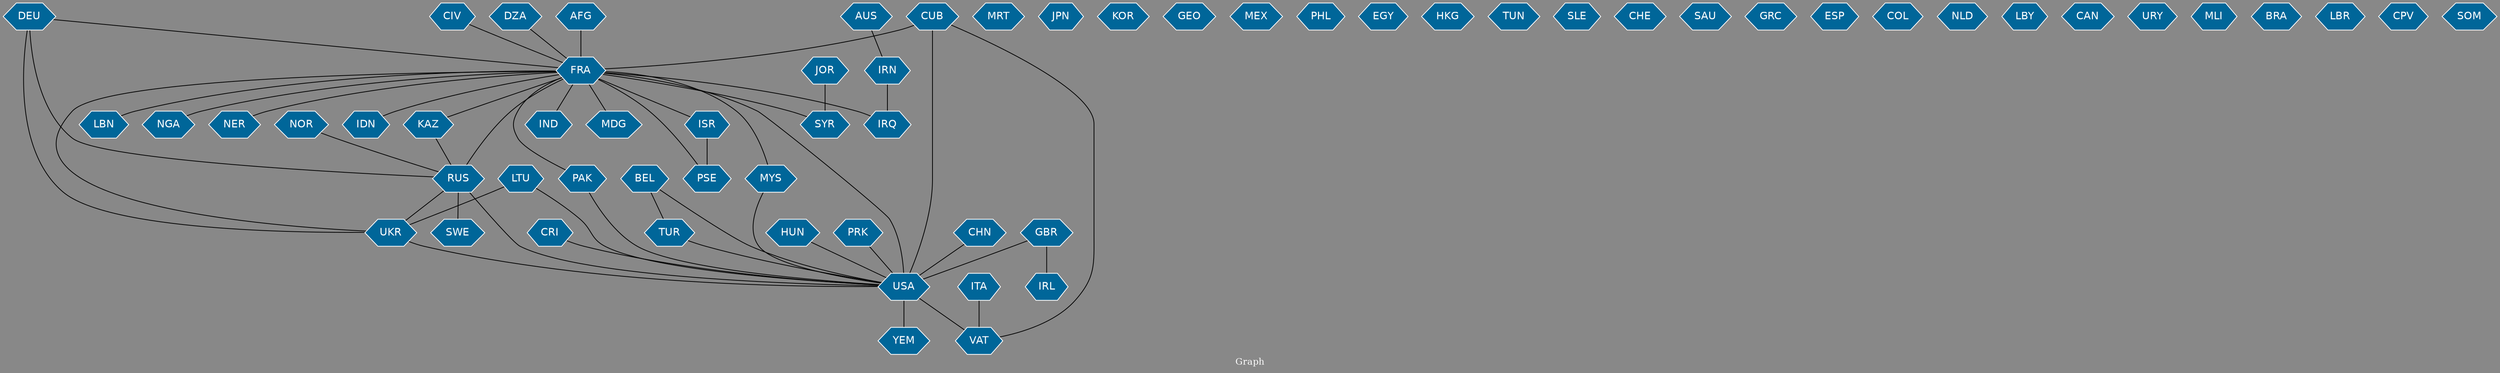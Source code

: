 // Countries together in item graph
graph {
	graph [bgcolor="#888888" fontcolor=white fontsize=12 label="Graph" outputorder=edgesfirst overlap=prism]
	node [color=white fillcolor="#006699" fontcolor=white fontname=Helvetica shape=hexagon style=filled]
	edge [arrowhead=open color=black fontcolor=white fontname=Courier fontsize=12]
		CRI [label=CRI]
		USA [label=USA]
		LBN [label=LBN]
		DZA [label=DZA]
		FRA [label=FRA]
		AFG [label=AFG]
		SWE [label=SWE]
		RUS [label=RUS]
		MRT [label=MRT]
		HUN [label=HUN]
		NGA [label=NGA]
		JPN [label=JPN]
		KOR [label=KOR]
		SYR [label=SYR]
		GEO [label=GEO]
		UKR [label=UKR]
		MEX [label=MEX]
		PHL [label=PHL]
		PRK [label=PRK]
		GBR [label=GBR]
		PSE [label=PSE]
		NER [label=NER]
		ISR [label=ISR]
		AUS [label=AUS]
		CHN [label=CHN]
		IDN [label=IDN]
		PAK [label=PAK]
		VAT [label=VAT]
		EGY [label=EGY]
		BEL [label=BEL]
		CUB [label=CUB]
		HKG [label=HKG]
		IRQ [label=IRQ]
		IRN [label=IRN]
		MYS [label=MYS]
		TUN [label=TUN]
		NOR [label=NOR]
		YEM [label=YEM]
		TUR [label=TUR]
		SLE [label=SLE]
		IND [label=IND]
		CHE [label=CHE]
		MDG [label=MDG]
		KAZ [label=KAZ]
		SAU [label=SAU]
		DEU [label=DEU]
		IRL [label=IRL]
		GRC [label=GRC]
		LTU [label=LTU]
		ESP [label=ESP]
		ITA [label=ITA]
		COL [label=COL]
		CIV [label=CIV]
		NLD [label=NLD]
		LBY [label=LBY]
		JOR [label=JOR]
		CAN [label=CAN]
		URY [label=URY]
		MLI [label=MLI]
		BRA [label=BRA]
		LBR [label=LBR]
		CPV [label=CPV]
		SOM [label=SOM]
			FRA -- IDN [weight=2]
			FRA -- USA [weight=3]
			DEU -- FRA [weight=1]
			FRA -- KAZ [weight=1]
			ISR -- PSE [weight=12]
			DEU -- RUS [weight=1]
			AFG -- FRA [weight=6]
			CUB -- FRA [weight=2]
			KAZ -- RUS [weight=1]
			PAK -- USA [weight=1]
			CHN -- USA [weight=1]
			FRA -- PSE [weight=3]
			IRN -- IRQ [weight=3]
			AUS -- IRN [weight=1]
			NOR -- RUS [weight=1]
			PRK -- USA [weight=7]
			DEU -- UKR [weight=1]
			FRA -- NER [weight=1]
			FRA -- IRQ [weight=1]
			USA -- YEM [weight=1]
			HUN -- USA [weight=1]
			BEL -- USA [weight=1]
			MYS -- USA [weight=1]
			LTU -- UKR [weight=1]
			FRA -- IND [weight=1]
			DZA -- FRA [weight=1]
			FRA -- SYR [weight=3]
			BEL -- TUR [weight=1]
			LTU -- USA [weight=1]
			RUS -- USA [weight=2]
			ITA -- VAT [weight=1]
			GBR -- IRL [weight=1]
			CIV -- FRA [weight=1]
			UKR -- USA [weight=2]
			RUS -- UKR [weight=4]
			FRA -- MDG [weight=2]
			CRI -- USA [weight=1]
			FRA -- RUS [weight=6]
			CUB -- USA [weight=14]
			FRA -- NGA [weight=2]
			USA -- VAT [weight=1]
			JOR -- SYR [weight=1]
			CUB -- VAT [weight=1]
			FRA -- ISR [weight=4]
			FRA -- LBN [weight=1]
			TUR -- USA [weight=1]
			RUS -- SWE [weight=1]
			FRA -- MYS [weight=1]
			FRA -- UKR [weight=3]
			GBR -- USA [weight=1]
			FRA -- PAK [weight=1]
}